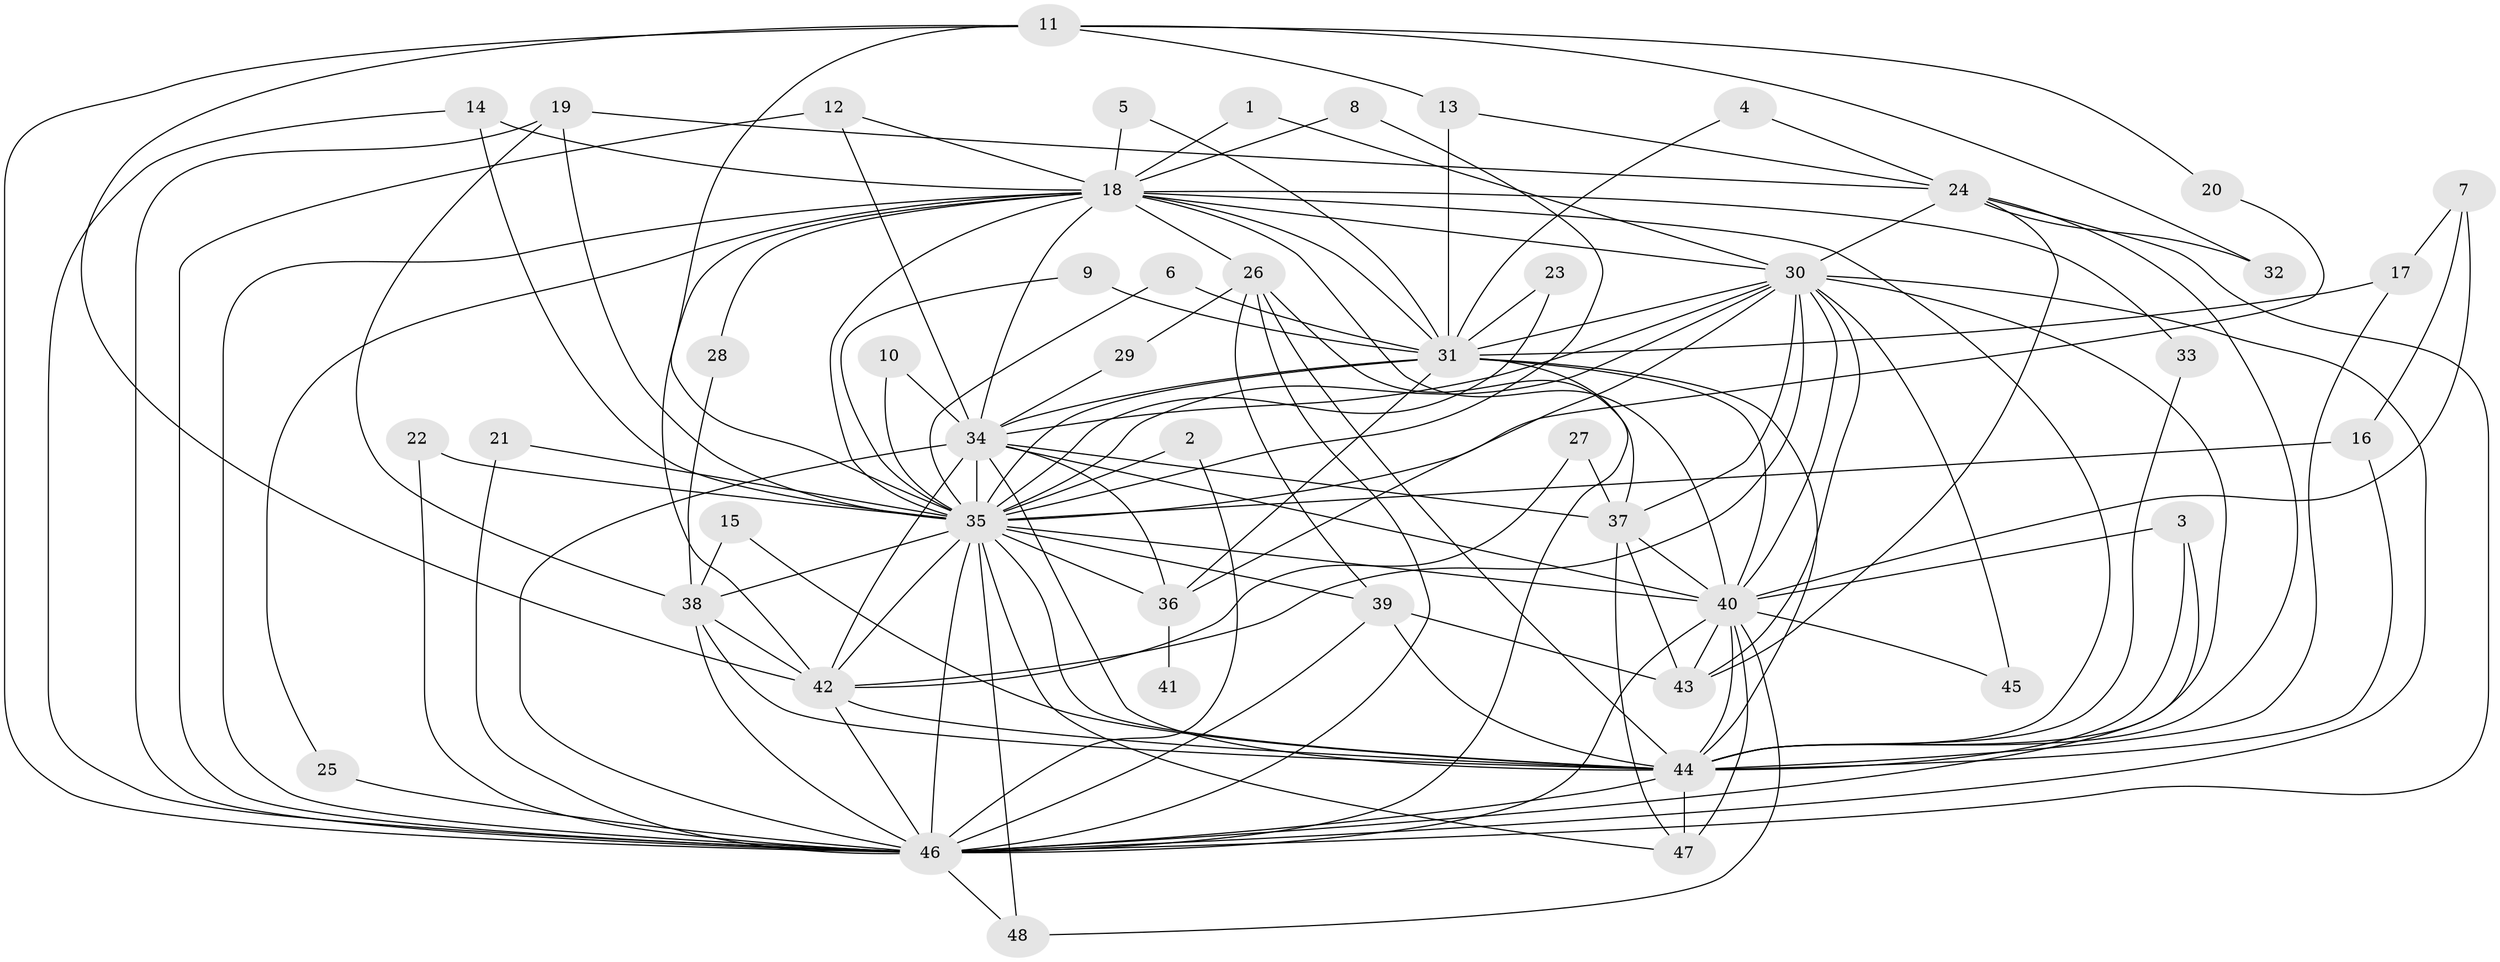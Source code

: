 // original degree distribution, {18: 0.020833333333333332, 20: 0.020833333333333332, 17: 0.010416666666666666, 19: 0.020833333333333332, 21: 0.010416666666666666, 16: 0.020833333333333332, 3: 0.21875, 4: 0.08333333333333333, 6: 0.020833333333333332, 10: 0.010416666666666666, 5: 0.03125, 2: 0.5104166666666666, 7: 0.010416666666666666, 13: 0.010416666666666666}
// Generated by graph-tools (version 1.1) at 2025/49/03/09/25 03:49:28]
// undirected, 48 vertices, 135 edges
graph export_dot {
graph [start="1"]
  node [color=gray90,style=filled];
  1;
  2;
  3;
  4;
  5;
  6;
  7;
  8;
  9;
  10;
  11;
  12;
  13;
  14;
  15;
  16;
  17;
  18;
  19;
  20;
  21;
  22;
  23;
  24;
  25;
  26;
  27;
  28;
  29;
  30;
  31;
  32;
  33;
  34;
  35;
  36;
  37;
  38;
  39;
  40;
  41;
  42;
  43;
  44;
  45;
  46;
  47;
  48;
  1 -- 18 [weight=1.0];
  1 -- 30 [weight=1.0];
  2 -- 35 [weight=1.0];
  2 -- 46 [weight=1.0];
  3 -- 40 [weight=1.0];
  3 -- 44 [weight=1.0];
  3 -- 46 [weight=1.0];
  4 -- 24 [weight=1.0];
  4 -- 31 [weight=1.0];
  5 -- 18 [weight=1.0];
  5 -- 31 [weight=1.0];
  6 -- 31 [weight=1.0];
  6 -- 35 [weight=1.0];
  7 -- 16 [weight=1.0];
  7 -- 17 [weight=1.0];
  7 -- 40 [weight=1.0];
  8 -- 18 [weight=1.0];
  8 -- 35 [weight=1.0];
  9 -- 31 [weight=1.0];
  9 -- 35 [weight=1.0];
  10 -- 34 [weight=1.0];
  10 -- 35 [weight=1.0];
  11 -- 13 [weight=1.0];
  11 -- 20 [weight=1.0];
  11 -- 32 [weight=1.0];
  11 -- 35 [weight=1.0];
  11 -- 42 [weight=1.0];
  11 -- 46 [weight=1.0];
  12 -- 18 [weight=1.0];
  12 -- 34 [weight=1.0];
  12 -- 46 [weight=2.0];
  13 -- 24 [weight=1.0];
  13 -- 31 [weight=1.0];
  14 -- 18 [weight=1.0];
  14 -- 35 [weight=1.0];
  14 -- 46 [weight=1.0];
  15 -- 38 [weight=1.0];
  15 -- 44 [weight=1.0];
  16 -- 35 [weight=2.0];
  16 -- 44 [weight=1.0];
  17 -- 31 [weight=1.0];
  17 -- 44 [weight=1.0];
  18 -- 25 [weight=1.0];
  18 -- 26 [weight=1.0];
  18 -- 28 [weight=1.0];
  18 -- 30 [weight=1.0];
  18 -- 31 [weight=1.0];
  18 -- 33 [weight=1.0];
  18 -- 34 [weight=1.0];
  18 -- 35 [weight=2.0];
  18 -- 40 [weight=1.0];
  18 -- 42 [weight=1.0];
  18 -- 44 [weight=2.0];
  18 -- 46 [weight=2.0];
  19 -- 24 [weight=1.0];
  19 -- 35 [weight=1.0];
  19 -- 38 [weight=1.0];
  19 -- 46 [weight=1.0];
  20 -- 35 [weight=1.0];
  21 -- 35 [weight=1.0];
  21 -- 46 [weight=1.0];
  22 -- 35 [weight=1.0];
  22 -- 46 [weight=1.0];
  23 -- 31 [weight=1.0];
  23 -- 35 [weight=1.0];
  24 -- 30 [weight=1.0];
  24 -- 32 [weight=1.0];
  24 -- 43 [weight=1.0];
  24 -- 44 [weight=1.0];
  24 -- 46 [weight=1.0];
  25 -- 46 [weight=1.0];
  26 -- 29 [weight=1.0];
  26 -- 37 [weight=1.0];
  26 -- 39 [weight=1.0];
  26 -- 44 [weight=1.0];
  26 -- 46 [weight=1.0];
  27 -- 37 [weight=1.0];
  27 -- 42 [weight=1.0];
  28 -- 38 [weight=1.0];
  29 -- 34 [weight=1.0];
  30 -- 31 [weight=1.0];
  30 -- 34 [weight=1.0];
  30 -- 35 [weight=2.0];
  30 -- 36 [weight=1.0];
  30 -- 37 [weight=1.0];
  30 -- 40 [weight=1.0];
  30 -- 42 [weight=1.0];
  30 -- 43 [weight=1.0];
  30 -- 44 [weight=1.0];
  30 -- 45 [weight=1.0];
  30 -- 46 [weight=2.0];
  31 -- 34 [weight=1.0];
  31 -- 35 [weight=2.0];
  31 -- 36 [weight=1.0];
  31 -- 40 [weight=1.0];
  31 -- 44 [weight=2.0];
  31 -- 46 [weight=2.0];
  33 -- 44 [weight=1.0];
  34 -- 35 [weight=2.0];
  34 -- 36 [weight=1.0];
  34 -- 37 [weight=1.0];
  34 -- 40 [weight=1.0];
  34 -- 42 [weight=1.0];
  34 -- 44 [weight=2.0];
  34 -- 46 [weight=3.0];
  35 -- 36 [weight=2.0];
  35 -- 38 [weight=1.0];
  35 -- 39 [weight=1.0];
  35 -- 40 [weight=2.0];
  35 -- 42 [weight=1.0];
  35 -- 44 [weight=2.0];
  35 -- 46 [weight=4.0];
  35 -- 47 [weight=1.0];
  35 -- 48 [weight=1.0];
  36 -- 41 [weight=1.0];
  37 -- 40 [weight=2.0];
  37 -- 43 [weight=2.0];
  37 -- 47 [weight=1.0];
  38 -- 42 [weight=1.0];
  38 -- 44 [weight=2.0];
  38 -- 46 [weight=1.0];
  39 -- 43 [weight=1.0];
  39 -- 44 [weight=1.0];
  39 -- 46 [weight=1.0];
  40 -- 43 [weight=1.0];
  40 -- 44 [weight=1.0];
  40 -- 45 [weight=1.0];
  40 -- 46 [weight=3.0];
  40 -- 47 [weight=1.0];
  40 -- 48 [weight=1.0];
  42 -- 44 [weight=2.0];
  42 -- 46 [weight=1.0];
  44 -- 46 [weight=3.0];
  44 -- 47 [weight=2.0];
  46 -- 48 [weight=1.0];
}
